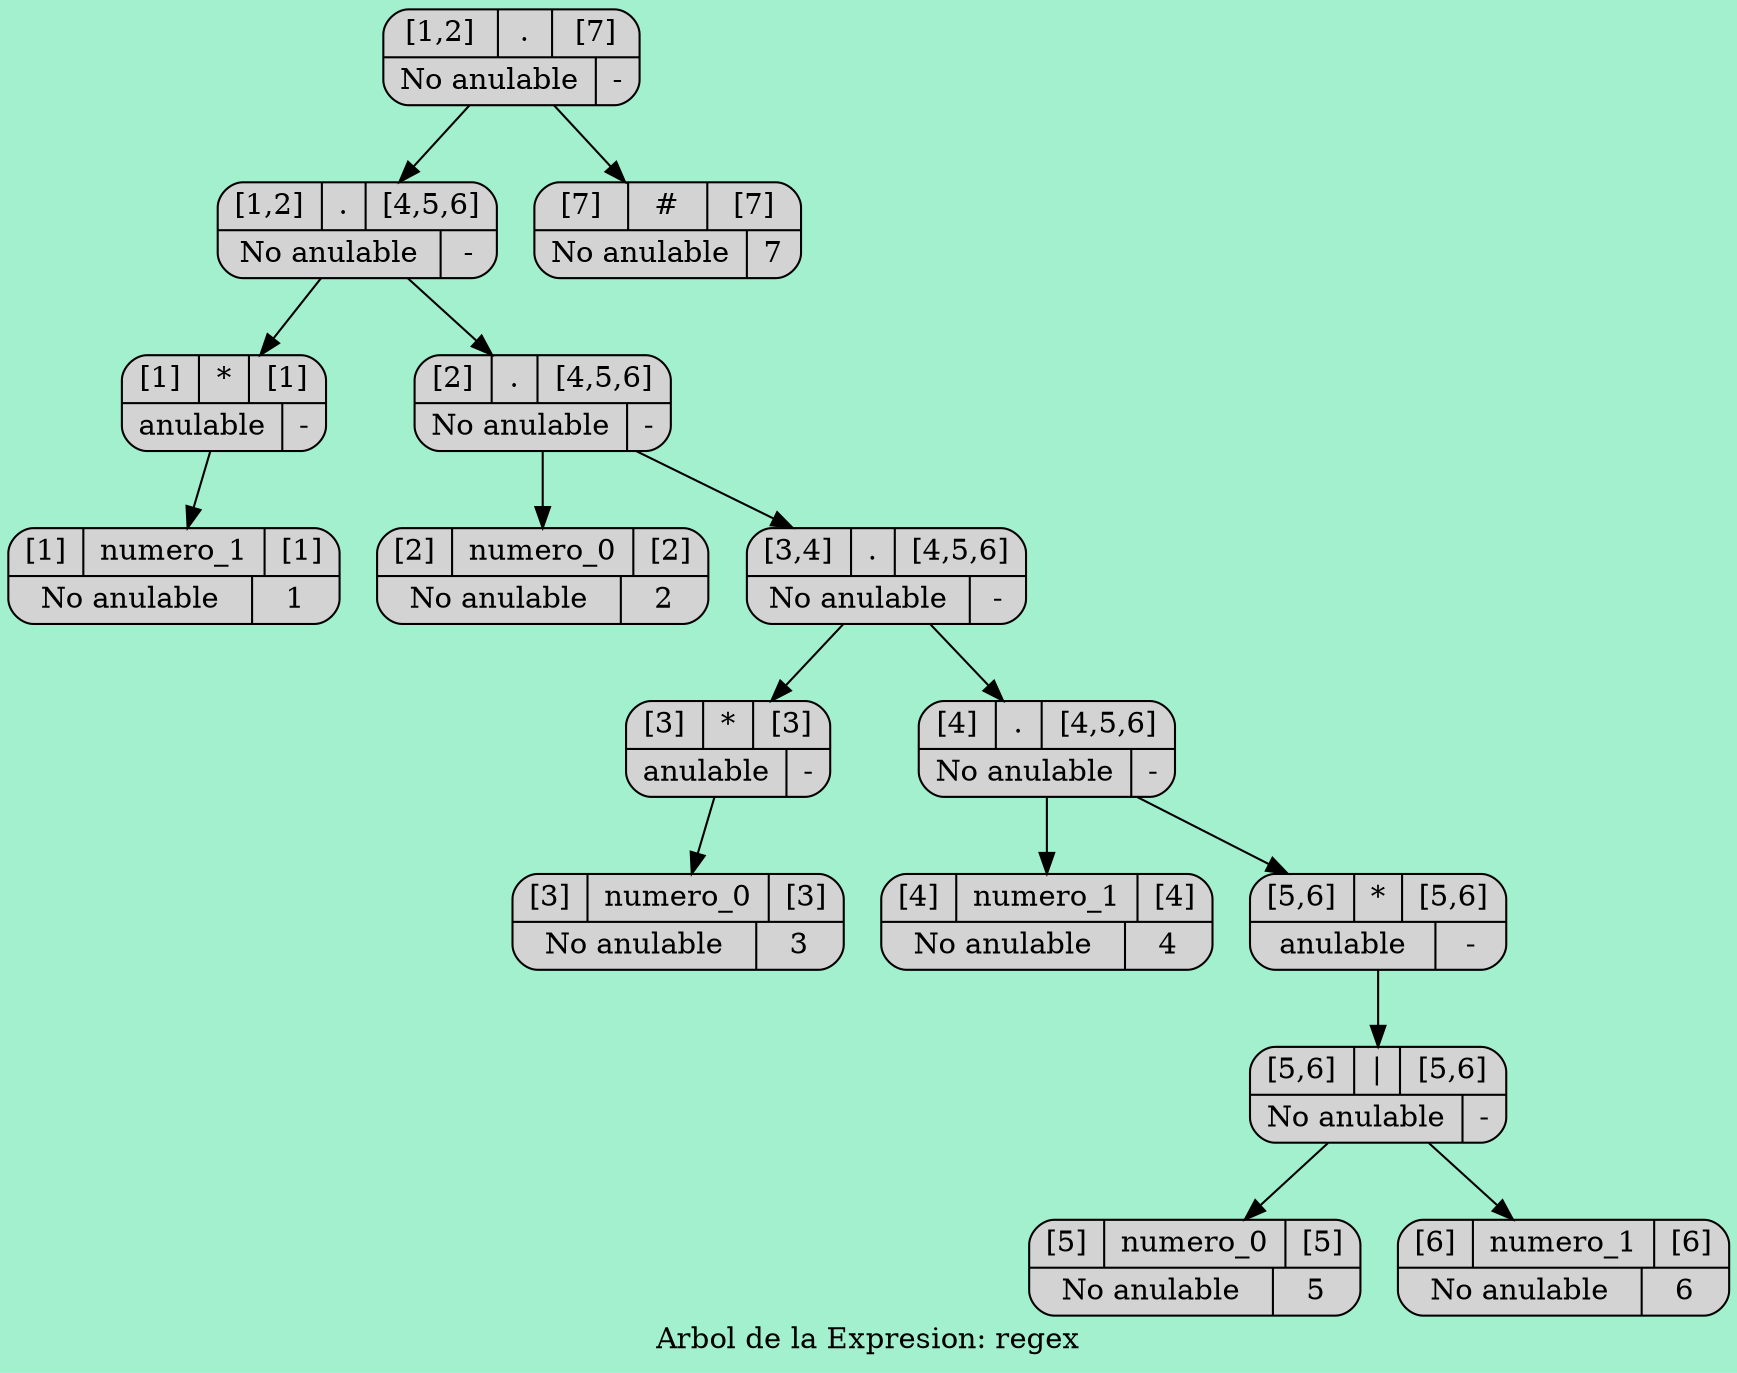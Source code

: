 digraph Arbol_Sintactico{
  bgcolor = "#A3F0CF"
node [shape=Mrecord style =filled];
label ="Arbol de la Expresion: regex"node0[label="{{[1,2]|.|[7]}|{No anulable|-}}"];
node0 -> node00
node00[label="{{[1,2]|.|[4,5,6]}|{No anulable|-}}"];
node00 -> node000
node000[label="{{[1]|*|[1]}|{anulable|-}}"];
node000 -> node0000
node0000[label="{{[1]|numero_1|[1]}|{No anulable|1}}"];
node00 -> node001
node001[label="{{[2]|.|[4,5,6]}|{No anulable|-}}"];
node001 -> node0010
node0010[label="{{[2]|numero_0|[2]}|{No anulable|2}}"];
node001 -> node0011
node0011[label="{{[3,4]|.|[4,5,6]}|{No anulable|-}}"];
node0011 -> node00110
node00110[label="{{[3]|*|[3]}|{anulable|-}}"];
node00110 -> node001100
node001100[label="{{[3]|numero_0|[3]}|{No anulable|3}}"];
node0011 -> node00111
node00111[label="{{[4]|.|[4,5,6]}|{No anulable|-}}"];
node00111 -> node001110
node001110[label="{{[4]|numero_1|[4]}|{No anulable|4}}"];
node00111 -> node001111
node001111[label="{{[5,6]|*|[5,6]}|{anulable|-}}"];
node001111 -> node0011110
node0011110[label="{{[5,6]|\||[5,6]}|{No anulable|-}}"];
node0011110 -> node00111100
node00111100[label="{{[5]|numero_0|[5]}|{No anulable|5}}"];
node0011110 -> node00111101
node00111101[label="{{[6]|numero_1|[6]}|{No anulable|6}}"];
node0 -> node01
node01[label="{{[7]|#|[7]}|{No anulable|7}}"];


}

